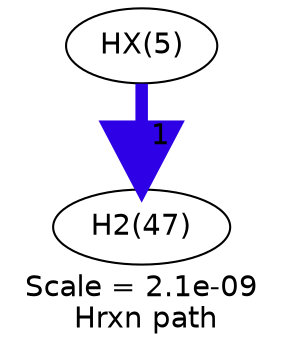 digraph reaction_paths {
center=1;
s18 -> s10[fontname="Helvetica", style="setlinewidth(6)", arrowsize=3, color="0.7, 1.5, 0.9"
, label=" 1"];
s10 [ fontname="Helvetica", label="H2(47)"];
s18 [ fontname="Helvetica", label="HX(5)"];
 label = "Scale = 2.1e-09\l Hrxn path";
 fontname = "Helvetica";
}
